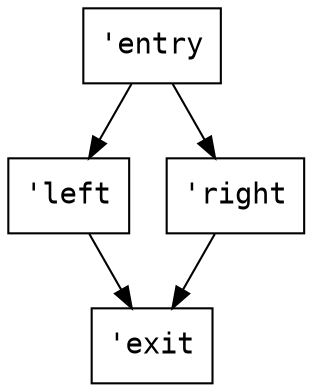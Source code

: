 digraph G {
	fontname="Monospace"
	node [fontname="Monospace", shape="rectangle"]

	a -> b
	a -> c
	b -> d
	c -> d

	a [label="'entry"]
	b [label="'left"]
	c [label="'right"]
	d [label="'exit"]
}
